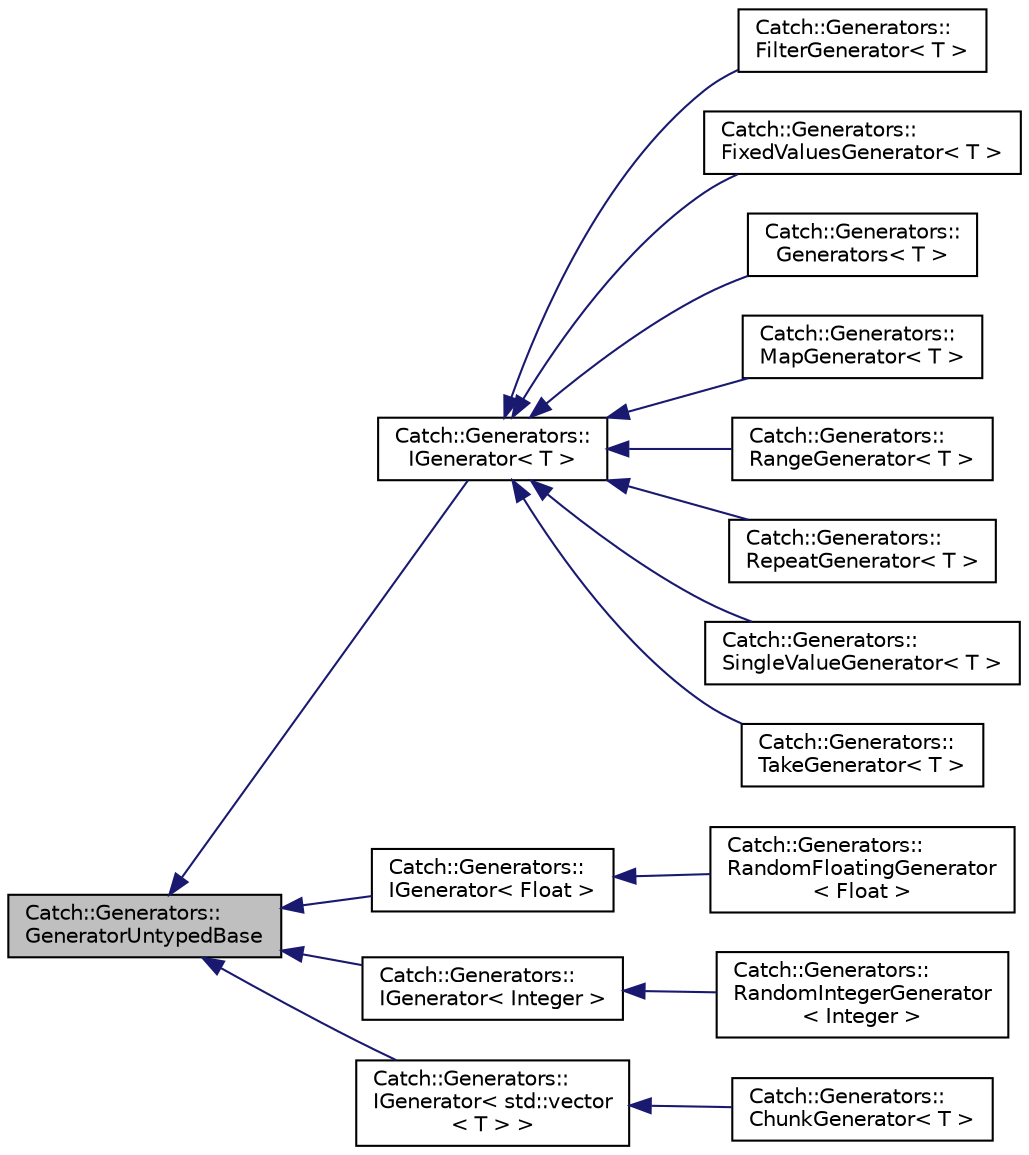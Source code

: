 digraph "Catch::Generators::GeneratorUntypedBase"
{
  edge [fontname="Helvetica",fontsize="10",labelfontname="Helvetica",labelfontsize="10"];
  node [fontname="Helvetica",fontsize="10",shape=record];
  rankdir="LR";
  Node0 [label="Catch::Generators::\lGeneratorUntypedBase",height=0.2,width=0.4,color="black", fillcolor="grey75", style="filled", fontcolor="black"];
  Node0 -> Node1 [dir="back",color="midnightblue",fontsize="10",style="solid"];
  Node1 [label="Catch::Generators::\lIGenerator\< T \>",height=0.2,width=0.4,color="black", fillcolor="white", style="filled",URL="$structCatch_1_1Generators_1_1IGenerator.html"];
  Node1 -> Node2 [dir="back",color="midnightblue",fontsize="10",style="solid"];
  Node2 [label="Catch::Generators::\lFilterGenerator\< T \>",height=0.2,width=0.4,color="black", fillcolor="white", style="filled",URL="$classCatch_1_1Generators_1_1FilterGenerator.html"];
  Node1 -> Node3 [dir="back",color="midnightblue",fontsize="10",style="solid"];
  Node3 [label="Catch::Generators::\lFixedValuesGenerator\< T \>",height=0.2,width=0.4,color="black", fillcolor="white", style="filled",URL="$classCatch_1_1Generators_1_1FixedValuesGenerator.html"];
  Node1 -> Node4 [dir="back",color="midnightblue",fontsize="10",style="solid"];
  Node4 [label="Catch::Generators::\lGenerators\< T \>",height=0.2,width=0.4,color="black", fillcolor="white", style="filled",URL="$classCatch_1_1Generators_1_1Generators.html"];
  Node1 -> Node5 [dir="back",color="midnightblue",fontsize="10",style="solid"];
  Node5 [label="Catch::Generators::\lMapGenerator\< T \>",height=0.2,width=0.4,color="black", fillcolor="white", style="filled",URL="$classCatch_1_1Generators_1_1MapGenerator.html"];
  Node1 -> Node6 [dir="back",color="midnightblue",fontsize="10",style="solid"];
  Node6 [label="Catch::Generators::\lRangeGenerator\< T \>",height=0.2,width=0.4,color="black", fillcolor="white", style="filled",URL="$classCatch_1_1Generators_1_1RangeGenerator.html"];
  Node1 -> Node7 [dir="back",color="midnightblue",fontsize="10",style="solid"];
  Node7 [label="Catch::Generators::\lRepeatGenerator\< T \>",height=0.2,width=0.4,color="black", fillcolor="white", style="filled",URL="$classCatch_1_1Generators_1_1RepeatGenerator.html"];
  Node1 -> Node8 [dir="back",color="midnightblue",fontsize="10",style="solid"];
  Node8 [label="Catch::Generators::\lSingleValueGenerator\< T \>",height=0.2,width=0.4,color="black", fillcolor="white", style="filled",URL="$classCatch_1_1Generators_1_1SingleValueGenerator.html"];
  Node1 -> Node9 [dir="back",color="midnightblue",fontsize="10",style="solid"];
  Node9 [label="Catch::Generators::\lTakeGenerator\< T \>",height=0.2,width=0.4,color="black", fillcolor="white", style="filled",URL="$classCatch_1_1Generators_1_1TakeGenerator.html"];
  Node0 -> Node10 [dir="back",color="midnightblue",fontsize="10",style="solid"];
  Node10 [label="Catch::Generators::\lIGenerator\< Float \>",height=0.2,width=0.4,color="black", fillcolor="white", style="filled",URL="$structCatch_1_1Generators_1_1IGenerator.html"];
  Node10 -> Node11 [dir="back",color="midnightblue",fontsize="10",style="solid"];
  Node11 [label="Catch::Generators::\lRandomFloatingGenerator\l\< Float \>",height=0.2,width=0.4,color="black", fillcolor="white", style="filled",URL="$classCatch_1_1Generators_1_1RandomFloatingGenerator.html"];
  Node0 -> Node12 [dir="back",color="midnightblue",fontsize="10",style="solid"];
  Node12 [label="Catch::Generators::\lIGenerator\< Integer \>",height=0.2,width=0.4,color="black", fillcolor="white", style="filled",URL="$structCatch_1_1Generators_1_1IGenerator.html"];
  Node12 -> Node13 [dir="back",color="midnightblue",fontsize="10",style="solid"];
  Node13 [label="Catch::Generators::\lRandomIntegerGenerator\l\< Integer \>",height=0.2,width=0.4,color="black", fillcolor="white", style="filled",URL="$classCatch_1_1Generators_1_1RandomIntegerGenerator.html"];
  Node0 -> Node14 [dir="back",color="midnightblue",fontsize="10",style="solid"];
  Node14 [label="Catch::Generators::\lIGenerator\< std::vector\l\< T \> \>",height=0.2,width=0.4,color="black", fillcolor="white", style="filled",URL="$structCatch_1_1Generators_1_1IGenerator.html"];
  Node14 -> Node15 [dir="back",color="midnightblue",fontsize="10",style="solid"];
  Node15 [label="Catch::Generators::\lChunkGenerator\< T \>",height=0.2,width=0.4,color="black", fillcolor="white", style="filled",URL="$classCatch_1_1Generators_1_1ChunkGenerator.html"];
}
